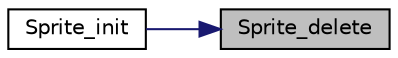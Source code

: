 digraph "Sprite_delete"
{
 // LATEX_PDF_SIZE
  edge [fontname="Helvetica",fontsize="10",labelfontname="Helvetica",labelfontsize="10"];
  node [fontname="Helvetica",fontsize="10",shape=record];
  rankdir="RL";
  Node1 [label="Sprite_delete",height=0.2,width=0.4,color="black", fillcolor="grey75", style="filled", fontcolor="black",tooltip=" "];
  Node1 -> Node2 [dir="back",color="midnightblue",fontsize="10",style="solid"];
  Node2 [label="Sprite_init",height=0.2,width=0.4,color="black", fillcolor="white", style="filled",URL="$_sprite_8c.html#a060d809dcb59164183576830e27d323e",tooltip=" "];
}
